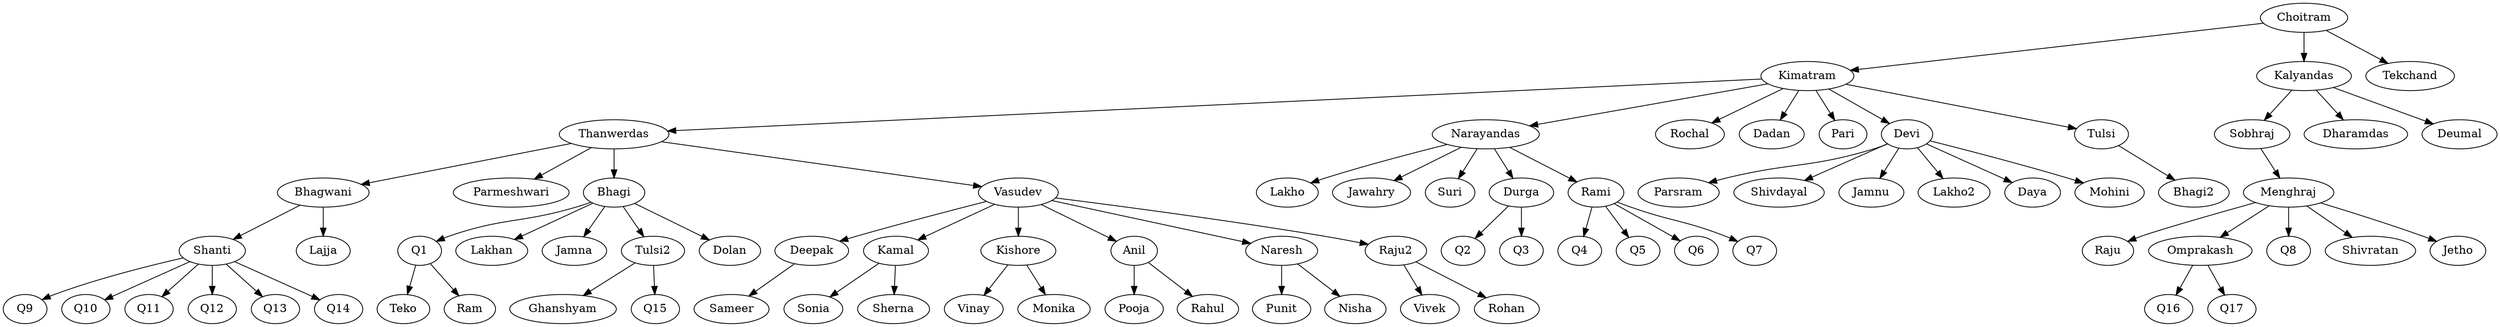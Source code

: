 digraph {
	Choitram [label=Choitram]
	Kimatram [label=Kimatram]
	Kalyandas [label=Kalyandas]
	Tekchand [label=Tekchand]
	Thanwerdas [label=Thanwerdas]
	Narayandas [label=Narayandas]
	Rochal [label=Rochal]
	Dadan [label=Dadan]
	Pari [label=Pari]
	Devi [label=Devi]
	Tulsi [label=Tulsi]
	Sobhraj [label=Sobhraj]
	Dharamdas [label=Dharamdas]
	Deumal [label=Deumal]
	Bhagwani [label=Bhagwani]
	Parmeshwari [label=Parmeshwari]
	Bhagi [label=Bhagi]
	Lakho [label=Lakho]
	Jawahry [label=Jawahry]
	Suri [label=Suri]
	Durga [label=Durga]
	Rami [label=Rami]
	Parsram [label=Parsram]
	Shivdayal [label=Shivdayal]
	Jamnu [label=Jamnu]
	Lakho2 [label=Lakho2]
	Daya [label=Daya]
	Mohini [label=Mohini]
	Bhagi2 [label=Bhagi2]
	Menghraj [label=Menghraj]
	Shanti [label=Shanti]
	Lajja [label=Lajja]
	Q1 [label=Q1]
	Lakhan [label=Lakhan]
	Jamna [label=Jamna]
	Tulsi2 [label=Tulsi2]
	Dolan [label=Dolan]
	Q2 [label=Q2]
	Q3 [label=Q3]
	Q4 [label=Q4]
	Q5 [label=Q5]
	Q6 [label=Q6]
	Q7 [label=Q7]
	Raju [label=Raju]
	Omprakash [label=Omprakash]
	Q8 [label=Q8]
	Shivratan [label=Shivratan]
	Jetho [label=Jetho]
	Q9 [label=Q9]
	Q10 [label=Q10]
	Q11 [label=Q11]
	Q12 [label=Q12]
	Q13 [label=Q13]
	Q14 [label=Q14]
	Teko [label=Teko]
	Ram [label=Ram]
	Ghanshyam [label=Ghanshyam]
	Q15 [label=Q15]
	Q16 [label=Q16]
	Q17 [label=Q17]
	Vasudev [label=Vasudev]
	Deepak [label=Deepak]
	Kamal [label=Kamal]
	Kishore [label=Kishore]
	Anil [label=Anil]
	Naresh [label=Naresh]
	Raju2 [label=Raju2]
	Sameer [label=Sameer]
	Sonia [label=Sonia]
	Sherna [label=Sherna]
	Vinay [label=Vinay]
	Monika [label=Monika]
	Pooja [label=Pooja]
	Rahul [label=Rahul]
	Punit [label=Punit]
	Nisha [label=Nisha]
	Vivek [label=Vivek]
	Rohan [label=Rohan]
	Vasudev -> Deepak
	Vasudev -> Kamal
	Vasudev -> Kishore
	Vasudev -> Anil
	Vasudev -> Naresh
	Vasudev -> Raju2
	Deepak -> Sameer
	Kamal -> Sonia
	Kamal -> Sherna
	Anil -> Pooja
	Anil -> Rahul
	Naresh -> Punit
	Naresh -> Nisha
	Raju2 -> Vivek
	Raju2 -> Rohan
	Durga -> Q2
	Durga -> Q3
	Rami -> Q4
	Rami -> Q5
	Rami -> Q6
	Rami -> Q7
	Omprakash -> Q16
	Omprakash -> Q17
	Kimatram -> Thanwerdas
	Kimatram -> Narayandas
	Kimatram -> Rochal
	Kimatram -> Dadan
	Kimatram -> Pari
	Kimatram -> Devi
	Kimatram -> Tulsi
	Choitram -> Kimatram
	Choitram -> Kalyandas
	Choitram -> Tekchand
	Kalyandas -> Sobhraj
	Kalyandas -> Dharamdas
	Kalyandas -> Deumal
	Narayandas -> Lakho
	Narayandas -> Jawahry
	Narayandas -> Suri
	Narayandas -> Durga
	Narayandas -> Rami
	Thanwerdas -> Bhagwani
	Thanwerdas -> Parmeshwari
	Thanwerdas -> Bhagi
	Thanwerdas -> Vasudev
	Kishore -> Vinay
	Kishore -> Monika
	Devi -> Parsram
	Devi -> Shivdayal
	Devi -> Jamnu
	Devi -> Lakho2
	Devi -> Daya
	Devi -> Mohini
	Sobhraj -> Menghraj
	Tulsi -> Bhagi2
	Bhagwani -> Shanti
	Bhagwani -> Lajja
	Bhagi -> Q1
	Bhagi -> Lakhan
	Bhagi -> Jamna
	Bhagi -> Tulsi2
	Bhagi -> Dolan
	Menghraj -> Raju
	Menghraj -> Omprakash
	Menghraj -> Q8
	Menghraj -> Shivratan
	Menghraj -> Jetho
	Tulsi2 -> Ghanshyam
	Tulsi2 -> Q15
	Q1 -> Teko
	Q1 -> Ram
	Shanti -> Q9
	Shanti -> Q10
	Shanti -> Q11
	Shanti -> Q12
	Shanti -> Q13
	Shanti -> Q14
}

